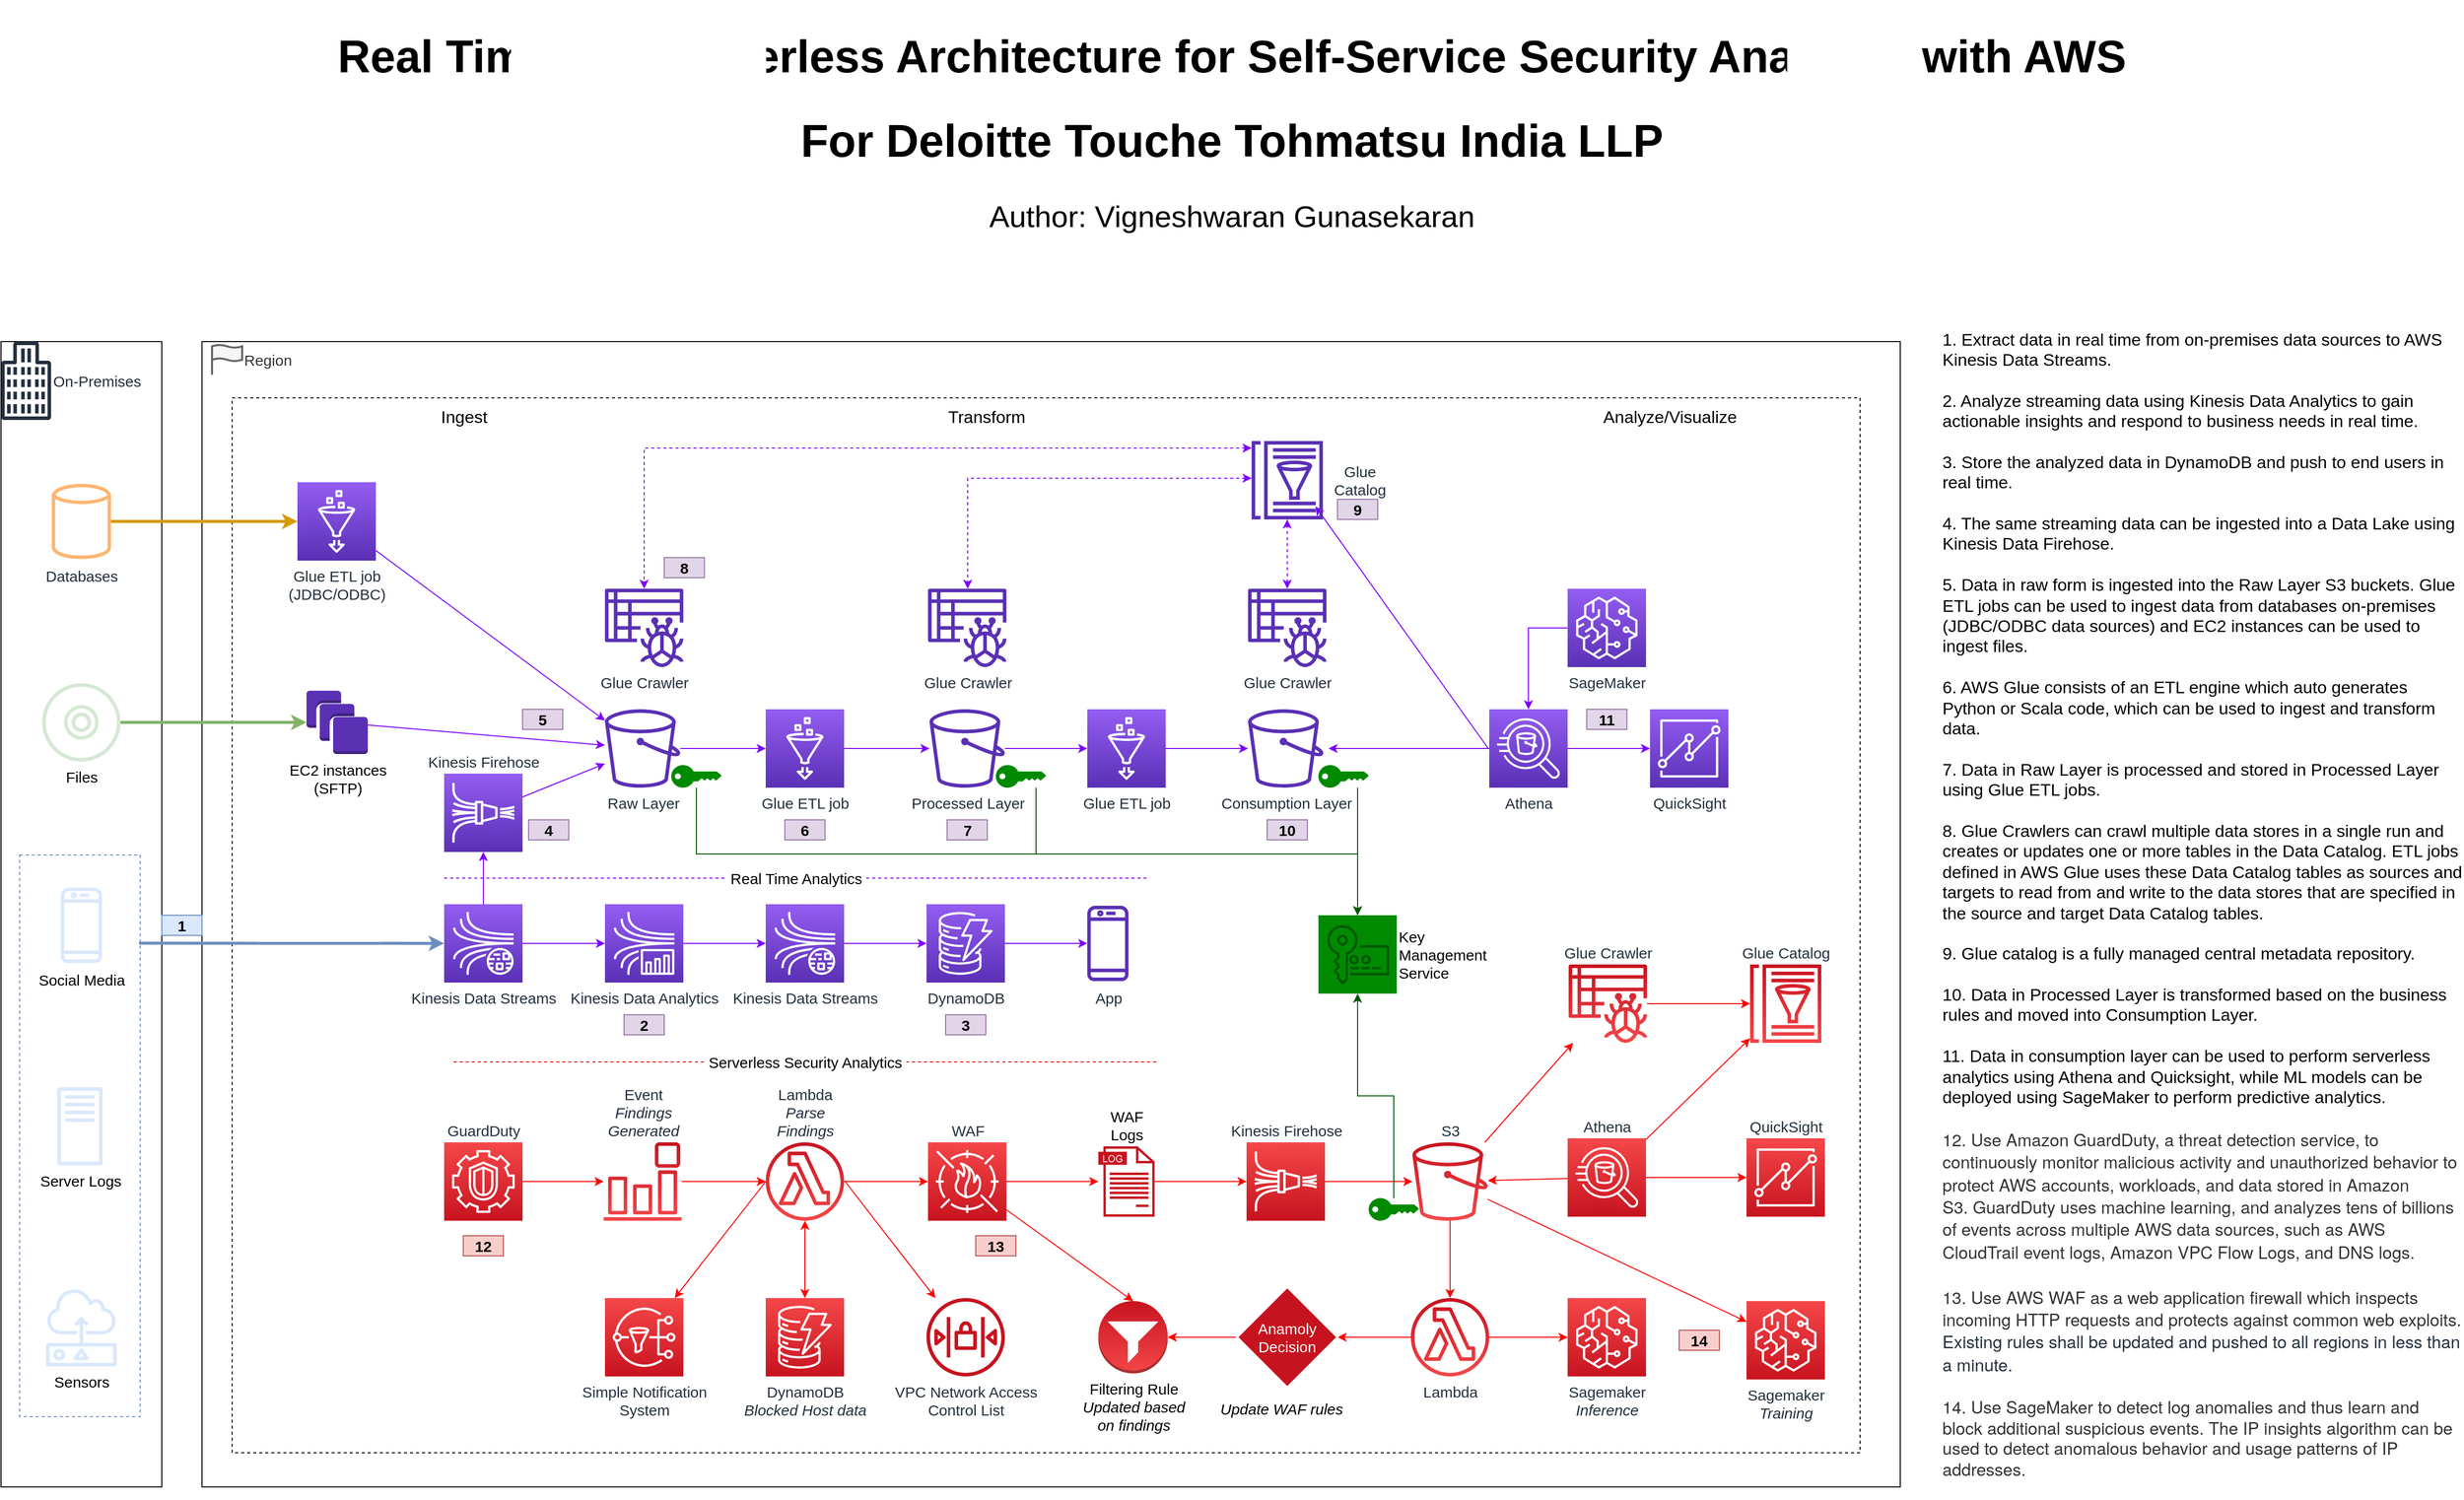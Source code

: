 <mxfile version="13.7.3" type="device"><diagram id="IXCjQGGkQVaEmzGR4q1Q" name="Page-1"><mxGraphModel dx="2585" dy="1556" grid="1" gridSize="10" guides="1" tooltips="1" connect="1" arrows="1" fold="1" page="1" pageScale="1" pageWidth="583" pageHeight="827" math="0" shadow="0"><root><mxCell id="0"/><mxCell id="1" parent="0"/><mxCell id="kOj78-Ip-87UetRJm0I1-99" value="" style="rounded=0;whiteSpace=wrap;html=1;gradientColor=#ffffff;fontSize=15;fontColor=#A680B8;align=center;" vertex="1" parent="1"><mxGeometry x="233" y="410" width="160" height="1140" as="geometry"/></mxCell><mxCell id="kOj78-Ip-87UetRJm0I1-153" value="" style="rounded=0;whiteSpace=wrap;html=1;fontSize=17;align=left;dashed=1;strokeColor=#6c8ebf;fillColor=#FFFFFF;" vertex="1" parent="1"><mxGeometry x="251.5" y="921" width="120" height="559" as="geometry"/></mxCell><mxCell id="kOj78-Ip-87UetRJm0I1-90" value="" style="rounded=0;whiteSpace=wrap;html=1;gradientColor=#ffffff;fontSize=15;fontColor=#A680B8;align=center;" vertex="1" parent="1"><mxGeometry x="433" y="410" width="1690" height="1140" as="geometry"/></mxCell><mxCell id="kOj78-Ip-87UetRJm0I1-70" value="" style="rounded=0;whiteSpace=wrap;html=1;fontColor=#FFFFFF;align=center;dashed=1;fontSize=15;" vertex="1" parent="1"><mxGeometry x="463" y="466" width="1620" height="1050" as="geometry"/></mxCell><mxCell id="kOj78-Ip-87UetRJm0I1-6" value="" style="edgeStyle=orthogonalEdgeStyle;rounded=0;orthogonalLoop=1;jettySize=auto;html=1;strokeColor=#7F00FF;fontSize=15;" edge="1" parent="1" source="kOj78-Ip-87UetRJm0I1-1" target="kOj78-Ip-87UetRJm0I1-2"><mxGeometry relative="1" as="geometry"/></mxCell><mxCell id="kOj78-Ip-87UetRJm0I1-1" value="Kinesis Data Streams" style="outlineConnect=0;fontColor=#232F3E;gradientColor=#945DF2;gradientDirection=north;fillColor=#5A30B5;strokeColor=#ffffff;dashed=0;verticalLabelPosition=bottom;verticalAlign=top;align=center;html=1;fontSize=15;fontStyle=0;aspect=fixed;shape=mxgraph.aws4.resourceIcon;resIcon=mxgraph.aws4.kinesis_data_streams;" vertex="1" parent="1"><mxGeometry x="674" y="970" width="78" height="78" as="geometry"/></mxCell><mxCell id="kOj78-Ip-87UetRJm0I1-7" value="" style="edgeStyle=orthogonalEdgeStyle;rounded=0;orthogonalLoop=1;jettySize=auto;html=1;strokeColor=#7F00FF;fontSize=15;" edge="1" parent="1" source="kOj78-Ip-87UetRJm0I1-2" target="kOj78-Ip-87UetRJm0I1-3"><mxGeometry relative="1" as="geometry"/></mxCell><mxCell id="kOj78-Ip-87UetRJm0I1-2" value="Kinesis Data Analytics" style="outlineConnect=0;fontColor=#232F3E;gradientColor=#945DF2;gradientDirection=north;fillColor=#5A30B5;strokeColor=#ffffff;dashed=0;verticalLabelPosition=bottom;verticalAlign=top;align=center;html=1;fontSize=15;fontStyle=0;aspect=fixed;shape=mxgraph.aws4.resourceIcon;resIcon=mxgraph.aws4.kinesis_data_analytics;" vertex="1" parent="1"><mxGeometry x="834" y="970" width="78" height="78" as="geometry"/></mxCell><mxCell id="kOj78-Ip-87UetRJm0I1-8" value="" style="edgeStyle=orthogonalEdgeStyle;rounded=0;orthogonalLoop=1;jettySize=auto;html=1;strokeColor=#7F00FF;fontSize=15;" edge="1" parent="1" source="kOj78-Ip-87UetRJm0I1-3" target="kOj78-Ip-87UetRJm0I1-4"><mxGeometry relative="1" as="geometry"/></mxCell><mxCell id="kOj78-Ip-87UetRJm0I1-3" value="Kinesis Data Streams" style="outlineConnect=0;fontColor=#232F3E;gradientColor=#945DF2;gradientDirection=north;fillColor=#5A30B5;strokeColor=#ffffff;dashed=0;verticalLabelPosition=bottom;verticalAlign=top;align=center;html=1;fontSize=15;fontStyle=0;aspect=fixed;shape=mxgraph.aws4.resourceIcon;resIcon=mxgraph.aws4.kinesis_data_streams;" vertex="1" parent="1"><mxGeometry x="994" y="970" width="78" height="78" as="geometry"/></mxCell><mxCell id="kOj78-Ip-87UetRJm0I1-9" value="" style="edgeStyle=orthogonalEdgeStyle;rounded=0;orthogonalLoop=1;jettySize=auto;html=1;strokeColor=#7F00FF;fontSize=15;" edge="1" parent="1" source="kOj78-Ip-87UetRJm0I1-4" target="kOj78-Ip-87UetRJm0I1-5"><mxGeometry relative="1" as="geometry"/></mxCell><mxCell id="kOj78-Ip-87UetRJm0I1-4" value="DynamoDB" style="outlineConnect=0;fontColor=#232F3E;gradientColor=#945DF2;gradientDirection=north;fillColor=#5A30B5;strokeColor=#ffffff;dashed=0;verticalLabelPosition=bottom;verticalAlign=top;align=center;html=1;fontSize=15;fontStyle=0;aspect=fixed;shape=mxgraph.aws4.resourceIcon;resIcon=mxgraph.aws4.dynamodb;" vertex="1" parent="1"><mxGeometry x="1154" y="970" width="78" height="78" as="geometry"/></mxCell><mxCell id="kOj78-Ip-87UetRJm0I1-5" value="App" style="outlineConnect=0;fontColor=#232F3E;gradientColor=none;fillColor=#5A30B5;strokeColor=#5A30B5;dashed=0;verticalLabelPosition=bottom;verticalAlign=top;align=center;html=1;fontSize=15;fontStyle=0;aspect=fixed;pointerEvents=1;shape=mxgraph.aws4.mobile_client;" vertex="1" parent="1"><mxGeometry x="1314" y="970" width="41" height="78" as="geometry"/></mxCell><mxCell id="kOj78-Ip-87UetRJm0I1-22" value="" style="edgeStyle=orthogonalEdgeStyle;rounded=0;orthogonalLoop=1;jettySize=auto;html=1;strokeColor=#7F00FF;fontSize=15;" edge="1" parent="1" source="kOj78-Ip-87UetRJm0I1-11" target="kOj78-Ip-87UetRJm0I1-12"><mxGeometry relative="1" as="geometry"/></mxCell><mxCell id="kOj78-Ip-87UetRJm0I1-128" style="edgeStyle=none;rounded=0;jumpSize=3;orthogonalLoop=1;jettySize=auto;html=1;startArrow=classic;startFill=1;endArrow=none;endFill=0;strokeWidth=1;fontSize=15;fontColor=#A680B8;strokeColor=#7F00FF;" edge="1" parent="1" source="kOj78-Ip-87UetRJm0I1-11" target="kOj78-Ip-87UetRJm0I1-10"><mxGeometry relative="1" as="geometry"/></mxCell><mxCell id="kOj78-Ip-87UetRJm0I1-11" value="Raw Layer" style="outlineConnect=0;fontColor=#232F3E;gradientColor=none;fillColor=#5A30B5;strokeColor=none;dashed=0;verticalLabelPosition=bottom;verticalAlign=top;align=center;html=1;fontSize=15;fontStyle=0;aspect=fixed;pointerEvents=1;shape=mxgraph.aws4.bucket;" vertex="1" parent="1"><mxGeometry x="834" y="776" width="75" height="78" as="geometry"/></mxCell><mxCell id="kOj78-Ip-87UetRJm0I1-23" value="" style="edgeStyle=orthogonalEdgeStyle;rounded=0;orthogonalLoop=1;jettySize=auto;html=1;strokeColor=#7F00FF;fontSize=15;" edge="1" parent="1" source="kOj78-Ip-87UetRJm0I1-12" target="kOj78-Ip-87UetRJm0I1-13"><mxGeometry relative="1" as="geometry"/></mxCell><mxCell id="kOj78-Ip-87UetRJm0I1-12" value="Glue ETL job" style="outlineConnect=0;fontColor=#232F3E;gradientColor=#945DF2;gradientDirection=north;fillColor=#5A30B5;strokeColor=#ffffff;dashed=0;verticalLabelPosition=bottom;verticalAlign=top;align=center;html=1;fontSize=15;fontStyle=0;aspect=fixed;shape=mxgraph.aws4.resourceIcon;resIcon=mxgraph.aws4.glue;" vertex="1" parent="1"><mxGeometry x="994" y="776" width="78" height="78" as="geometry"/></mxCell><mxCell id="kOj78-Ip-87UetRJm0I1-24" value="" style="edgeStyle=orthogonalEdgeStyle;rounded=0;orthogonalLoop=1;jettySize=auto;html=1;strokeColor=#7F00FF;fontSize=15;" edge="1" parent="1" source="kOj78-Ip-87UetRJm0I1-13" target="kOj78-Ip-87UetRJm0I1-14"><mxGeometry relative="1" as="geometry"/></mxCell><mxCell id="kOj78-Ip-87UetRJm0I1-13" value="Processed Layer" style="outlineConnect=0;fontColor=#232F3E;gradientColor=none;fillColor=#5A30B5;strokeColor=none;dashed=0;verticalLabelPosition=bottom;verticalAlign=top;align=center;html=1;fontSize=15;fontStyle=0;aspect=fixed;pointerEvents=1;shape=mxgraph.aws4.bucket;" vertex="1" parent="1"><mxGeometry x="1157" y="776" width="75" height="78" as="geometry"/></mxCell><mxCell id="kOj78-Ip-87UetRJm0I1-25" value="" style="edgeStyle=orthogonalEdgeStyle;rounded=0;orthogonalLoop=1;jettySize=auto;html=1;strokeColor=#7F00FF;fontSize=15;" edge="1" parent="1" source="kOj78-Ip-87UetRJm0I1-14" target="kOj78-Ip-87UetRJm0I1-15"><mxGeometry relative="1" as="geometry"/></mxCell><mxCell id="kOj78-Ip-87UetRJm0I1-14" value="Glue ETL job" style="outlineConnect=0;fontColor=#232F3E;gradientColor=#945DF2;gradientDirection=north;fillColor=#5A30B5;strokeColor=#ffffff;dashed=0;verticalLabelPosition=bottom;verticalAlign=top;align=center;html=1;fontSize=15;fontStyle=0;aspect=fixed;shape=mxgraph.aws4.resourceIcon;resIcon=mxgraph.aws4.glue;" vertex="1" parent="1"><mxGeometry x="1314" y="776" width="78" height="78" as="geometry"/></mxCell><mxCell id="kOj78-Ip-87UetRJm0I1-15" value="Consumption Layer" style="outlineConnect=0;fontColor=#232F3E;gradientColor=none;fillColor=#5A30B5;strokeColor=none;dashed=0;verticalLabelPosition=bottom;verticalAlign=top;align=center;html=1;fontSize=15;fontStyle=0;aspect=fixed;pointerEvents=1;shape=mxgraph.aws4.bucket;" vertex="1" parent="1"><mxGeometry x="1474" y="776" width="75" height="78" as="geometry"/></mxCell><mxCell id="kOj78-Ip-87UetRJm0I1-16" value="Glue Crawler" style="outlineConnect=0;fontColor=#232F3E;gradientColor=none;fillColor=#5A30B5;strokeColor=none;dashed=0;verticalLabelPosition=bottom;verticalAlign=top;align=center;html=1;fontSize=15;fontStyle=0;aspect=fixed;pointerEvents=1;shape=mxgraph.aws4.glue_crawlers;" vertex="1" parent="1"><mxGeometry x="834" y="656" width="78" height="78" as="geometry"/></mxCell><mxCell id="kOj78-Ip-87UetRJm0I1-17" value="Glue Crawler" style="outlineConnect=0;fontColor=#232F3E;gradientColor=none;fillColor=#5A30B5;strokeColor=none;dashed=0;verticalLabelPosition=bottom;verticalAlign=top;align=center;html=1;fontSize=15;fontStyle=0;aspect=fixed;pointerEvents=1;shape=mxgraph.aws4.glue_crawlers;" vertex="1" parent="1"><mxGeometry x="1155.5" y="656" width="78" height="78" as="geometry"/></mxCell><mxCell id="kOj78-Ip-87UetRJm0I1-26" value="" style="edgeStyle=orthogonalEdgeStyle;rounded=0;orthogonalLoop=1;jettySize=auto;html=1;startArrow=classic;startFill=1;dashed=1;jumpSize=3;strokeColor=#7F00FF;fontSize=15;" edge="1" parent="1" source="kOj78-Ip-87UetRJm0I1-18" target="kOj78-Ip-87UetRJm0I1-19"><mxGeometry relative="1" as="geometry"/></mxCell><mxCell id="kOj78-Ip-87UetRJm0I1-18" value="Glue Crawler" style="outlineConnect=0;fontColor=#232F3E;gradientColor=none;fillColor=#5A30B5;strokeColor=none;dashed=0;verticalLabelPosition=bottom;verticalAlign=top;align=center;html=1;fontSize=15;fontStyle=0;aspect=fixed;pointerEvents=1;shape=mxgraph.aws4.glue_crawlers;" vertex="1" parent="1"><mxGeometry x="1474" y="656" width="78" height="78" as="geometry"/></mxCell><mxCell id="kOj78-Ip-87UetRJm0I1-28" style="edgeStyle=orthogonalEdgeStyle;rounded=0;jumpSize=3;orthogonalLoop=1;jettySize=auto;html=1;dashed=1;startArrow=classic;startFill=1;strokeColor=#7F00FF;fontSize=15;" edge="1" parent="1" source="kOj78-Ip-87UetRJm0I1-19" target="kOj78-Ip-87UetRJm0I1-16"><mxGeometry relative="1" as="geometry"><Array as="points"><mxPoint x="873" y="516"/></Array></mxGeometry></mxCell><mxCell id="kOj78-Ip-87UetRJm0I1-30" style="edgeStyle=orthogonalEdgeStyle;rounded=0;jumpSize=3;orthogonalLoop=1;jettySize=auto;html=1;dashed=1;startArrow=classic;startFill=1;strokeColor=#7F00FF;fontSize=15;" edge="1" parent="1" source="kOj78-Ip-87UetRJm0I1-19" target="kOj78-Ip-87UetRJm0I1-17"><mxGeometry relative="1" as="geometry"><Array as="points"><mxPoint x="1195" y="546"/></Array></mxGeometry></mxCell><mxCell id="kOj78-Ip-87UetRJm0I1-85" style="rounded=0;jumpSize=3;orthogonalLoop=1;jettySize=auto;html=1;startArrow=classic;startFill=1;endArrow=none;endFill=0;fontSize=15;fontColor=#A680B8;strokeColor=#7F00FF;" edge="1" parent="1"><mxGeometry relative="1" as="geometry"><mxPoint x="1713" y="815" as="targetPoint"/><mxPoint x="1541" y="574" as="sourcePoint"/></mxGeometry></mxCell><mxCell id="kOj78-Ip-87UetRJm0I1-19" value="Glue&lt;br style=&quot;font-size: 15px;&quot;&gt;Catalog" style="outlineConnect=0;fontColor=#232F3E;gradientColor=none;fillColor=#5A30B5;strokeColor=none;dashed=0;verticalLabelPosition=middle;verticalAlign=middle;align=center;html=1;fontSize=15;fontStyle=0;aspect=fixed;pointerEvents=1;shape=mxgraph.aws4.glue_data_catalog;labelPosition=right;" vertex="1" parent="1"><mxGeometry x="1477" y="509" width="72" height="78" as="geometry"/></mxCell><mxCell id="kOj78-Ip-87UetRJm0I1-33" style="edgeStyle=orthogonalEdgeStyle;rounded=0;jumpSize=3;orthogonalLoop=1;jettySize=auto;html=1;startArrow=none;startFill=0;strokeColor=#7F00FF;fontSize=15;" edge="1" parent="1" source="kOj78-Ip-87UetRJm0I1-31"><mxGeometry relative="1" as="geometry"><mxPoint x="1554" y="815" as="targetPoint"/></mxGeometry></mxCell><mxCell id="kOj78-Ip-87UetRJm0I1-31" value="Athena" style="outlineConnect=0;fontColor=#232F3E;gradientColor=#945DF2;gradientDirection=north;fillColor=#5A30B5;strokeColor=#ffffff;dashed=0;verticalLabelPosition=bottom;verticalAlign=top;align=center;html=1;fontSize=15;fontStyle=0;aspect=fixed;shape=mxgraph.aws4.resourceIcon;resIcon=mxgraph.aws4.athena;" vertex="1" parent="1"><mxGeometry x="1714" y="776" width="78" height="78" as="geometry"/></mxCell><mxCell id="kOj78-Ip-87UetRJm0I1-34" value="" style="edgeStyle=orthogonalEdgeStyle;rounded=0;jumpSize=3;orthogonalLoop=1;jettySize=auto;html=1;startArrow=classic;startFill=1;endArrow=none;endFill=0;strokeColor=#7F00FF;fontSize=15;" edge="1" parent="1" source="kOj78-Ip-87UetRJm0I1-32" target="kOj78-Ip-87UetRJm0I1-31"><mxGeometry relative="1" as="geometry"/></mxCell><mxCell id="kOj78-Ip-87UetRJm0I1-32" value="QuickSight" style="outlineConnect=0;fontColor=#232F3E;gradientColor=#945DF2;gradientDirection=north;fillColor=#5A30B5;strokeColor=#ffffff;dashed=0;verticalLabelPosition=bottom;verticalAlign=top;align=center;html=1;fontSize=15;fontStyle=0;aspect=fixed;shape=mxgraph.aws4.resourceIcon;resIcon=mxgraph.aws4.quicksight;" vertex="1" parent="1"><mxGeometry x="1874" y="776" width="78" height="78" as="geometry"/></mxCell><mxCell id="kOj78-Ip-87UetRJm0I1-36" style="edgeStyle=orthogonalEdgeStyle;rounded=0;jumpSize=3;orthogonalLoop=1;jettySize=auto;html=1;startArrow=none;startFill=0;endArrow=classic;endFill=1;strokeColor=#7F00FF;fontSize=15;" edge="1" parent="1" source="kOj78-Ip-87UetRJm0I1-35" target="kOj78-Ip-87UetRJm0I1-31"><mxGeometry relative="1" as="geometry"><Array as="points"><mxPoint x="1753" y="695"/></Array></mxGeometry></mxCell><mxCell id="kOj78-Ip-87UetRJm0I1-35" value="SageMaker" style="outlineConnect=0;fontColor=#232F3E;gradientColor=#945DF2;gradientDirection=north;fillColor=#5A30B5;strokeColor=#ffffff;dashed=0;verticalLabelPosition=bottom;verticalAlign=top;align=center;html=1;fontSize=15;fontStyle=0;aspect=fixed;shape=mxgraph.aws4.resourceIcon;resIcon=mxgraph.aws4.sagemaker;" vertex="1" parent="1"><mxGeometry x="1792" y="656" width="78" height="78" as="geometry"/></mxCell><mxCell id="kOj78-Ip-87UetRJm0I1-41" value="" style="edgeStyle=orthogonalEdgeStyle;rounded=0;jumpSize=3;orthogonalLoop=1;jettySize=auto;html=1;startArrow=none;startFill=0;endArrow=classic;endFill=1;labelPosition=center;verticalLabelPosition=top;align=center;verticalAlign=bottom;strokeColor=#FF0000;fontSize=15;" edge="1" parent="1" source="kOj78-Ip-87UetRJm0I1-38" target="kOj78-Ip-87UetRJm0I1-39"><mxGeometry relative="1" as="geometry"/></mxCell><mxCell id="kOj78-Ip-87UetRJm0I1-38" value="GuardDuty" style="outlineConnect=0;fontColor=#232F3E;gradientColor=#F54749;gradientDirection=north;fillColor=#C7131F;strokeColor=#ffffff;dashed=0;verticalLabelPosition=top;verticalAlign=bottom;align=center;html=1;fontSize=15;fontStyle=0;aspect=fixed;shape=mxgraph.aws4.resourceIcon;resIcon=mxgraph.aws4.guardduty;labelPosition=center;" vertex="1" parent="1"><mxGeometry x="674" y="1207" width="78" height="78" as="geometry"/></mxCell><mxCell id="kOj78-Ip-87UetRJm0I1-42" value="" style="edgeStyle=orthogonalEdgeStyle;rounded=0;jumpSize=3;orthogonalLoop=1;jettySize=auto;html=1;startArrow=none;startFill=0;endArrow=classic;endFill=1;labelPosition=center;verticalLabelPosition=top;align=center;verticalAlign=bottom;strokeColor=#FF0000;fontSize=15;" edge="1" parent="1" source="kOj78-Ip-87UetRJm0I1-39" target="kOj78-Ip-87UetRJm0I1-40"><mxGeometry relative="1" as="geometry"/></mxCell><mxCell id="kOj78-Ip-87UetRJm0I1-39" value="Event&lt;br style=&quot;font-size: 15px;&quot;&gt;&lt;i style=&quot;font-size: 15px;&quot;&gt;Findings&lt;br style=&quot;font-size: 15px;&quot;&gt;Generated&lt;/i&gt;" style="outlineConnect=0;fontColor=#232F3E;gradientColor=#F54749;fillColor=#C7131F;strokeColor=none;dashed=0;verticalLabelPosition=top;verticalAlign=bottom;align=center;html=1;fontSize=15;fontStyle=0;aspect=fixed;pointerEvents=1;shape=mxgraph.aws4.event_event_based;labelPosition=center;" vertex="1" parent="1"><mxGeometry x="832.5" y="1207" width="78" height="78" as="geometry"/></mxCell><mxCell id="kOj78-Ip-87UetRJm0I1-44" value="" style="edgeStyle=orthogonalEdgeStyle;rounded=0;jumpSize=3;orthogonalLoop=1;jettySize=auto;html=1;startArrow=none;startFill=0;endArrow=classic;endFill=1;labelPosition=center;verticalLabelPosition=top;align=center;verticalAlign=bottom;strokeColor=#FF0000;fontSize=15;" edge="1" parent="1" source="kOj78-Ip-87UetRJm0I1-40" target="kOj78-Ip-87UetRJm0I1-43"><mxGeometry relative="1" as="geometry"/></mxCell><mxCell id="kOj78-Ip-87UetRJm0I1-152" style="edgeStyle=none;rounded=0;jumpSize=3;orthogonalLoop=1;jettySize=auto;html=1;startArrow=none;startFill=0;endArrow=classic;endFill=1;strokeColor=#FF0000;strokeWidth=1;fontSize=15;fontColor=#000000;" edge="1" parent="1" target="kOj78-Ip-87UetRJm0I1-151"><mxGeometry relative="1" as="geometry"><mxPoint x="1073" y="1246" as="sourcePoint"/></mxGeometry></mxCell><mxCell id="kOj78-Ip-87UetRJm0I1-40" value="Lambda&lt;br style=&quot;font-size: 15px;&quot;&gt;&lt;i style=&quot;font-size: 15px;&quot;&gt;Parse&lt;br style=&quot;font-size: 15px;&quot;&gt;Findings&lt;/i&gt;" style="outlineConnect=0;fontColor=#232F3E;gradientColor=#F54749;fillColor=#C7131F;strokeColor=none;dashed=0;verticalLabelPosition=top;verticalAlign=bottom;align=center;html=1;fontSize=15;fontStyle=0;aspect=fixed;pointerEvents=1;shape=mxgraph.aws4.lambda_function;labelPosition=center;" vertex="1" parent="1"><mxGeometry x="994" y="1207" width="78" height="78" as="geometry"/></mxCell><mxCell id="kOj78-Ip-87UetRJm0I1-46" value="" style="edgeStyle=orthogonalEdgeStyle;rounded=0;jumpSize=3;orthogonalLoop=1;jettySize=auto;html=1;startArrow=none;startFill=0;endArrow=classic;endFill=1;labelPosition=center;verticalLabelPosition=top;align=center;verticalAlign=bottom;strokeColor=#FF0000;fontSize=15;" edge="1" parent="1" source="kOj78-Ip-87UetRJm0I1-43" target="kOj78-Ip-87UetRJm0I1-45"><mxGeometry relative="1" as="geometry"/></mxCell><mxCell id="kOj78-Ip-87UetRJm0I1-67" style="rounded=0;jumpSize=3;orthogonalLoop=1;jettySize=auto;html=1;entryX=0.5;entryY=0;entryDx=0;entryDy=0;entryPerimeter=0;startArrow=none;startFill=0;endArrow=classic;endFill=1;strokeColor=#FF0000;fontSize=15;" edge="1" parent="1" source="kOj78-Ip-87UetRJm0I1-43" target="kOj78-Ip-87UetRJm0I1-47"><mxGeometry relative="1" as="geometry"/></mxCell><mxCell id="kOj78-Ip-87UetRJm0I1-43" value="WAF" style="outlineConnect=0;fontColor=#232F3E;gradientColor=#F54749;gradientDirection=north;fillColor=#C7131F;strokeColor=#ffffff;dashed=0;verticalLabelPosition=top;verticalAlign=bottom;align=center;html=1;fontSize=15;fontStyle=0;aspect=fixed;shape=mxgraph.aws4.resourceIcon;resIcon=mxgraph.aws4.waf;labelPosition=center;" vertex="1" parent="1"><mxGeometry x="1155.5" y="1207" width="78" height="78" as="geometry"/></mxCell><mxCell id="kOj78-Ip-87UetRJm0I1-53" value="" style="edgeStyle=orthogonalEdgeStyle;rounded=0;jumpSize=3;orthogonalLoop=1;jettySize=auto;html=1;startArrow=none;startFill=0;endArrow=classic;endFill=1;labelPosition=center;verticalLabelPosition=top;align=center;verticalAlign=bottom;strokeColor=#FF0000;fontSize=15;" edge="1" parent="1" source="kOj78-Ip-87UetRJm0I1-45" target="kOj78-Ip-87UetRJm0I1-52"><mxGeometry relative="1" as="geometry"/></mxCell><mxCell id="kOj78-Ip-87UetRJm0I1-45" value="WAF&lt;br style=&quot;font-size: 15px;&quot;&gt;Logs" style="pointerEvents=1;shadow=0;dashed=0;html=1;strokeColor=none;fillColor=#C7131F;aspect=fixed;labelPosition=center;verticalLabelPosition=top;verticalAlign=bottom;align=center;outlineConnect=0;shape=mxgraph.vvd.log_files;fontSize=15;" vertex="1" parent="1"><mxGeometry x="1325" y="1211" width="56" height="70" as="geometry"/></mxCell><mxCell id="kOj78-Ip-87UetRJm0I1-47" value="Filtering Rule&lt;br style=&quot;font-size: 15px;&quot;&gt;&lt;i style=&quot;font-size: 15px;&quot;&gt;Updated based&lt;br style=&quot;font-size: 15px;&quot;&gt;on findings&lt;/i&gt;" style="outlineConnect=0;dashed=0;verticalLabelPosition=bottom;verticalAlign=top;align=center;html=1;shape=mxgraph.aws3.filtering_rule;fillColor=#C7131F;gradientColor=#F54749;fontSize=15;" vertex="1" parent="1"><mxGeometry x="1325" y="1365" width="69" height="72" as="geometry"/></mxCell><mxCell id="kOj78-Ip-87UetRJm0I1-49" style="edgeStyle=orthogonalEdgeStyle;rounded=0;jumpSize=3;orthogonalLoop=1;jettySize=auto;html=1;startArrow=classic;startFill=1;endArrow=classic;endFill=1;strokeColor=#FF0000;fontSize=15;" edge="1" parent="1" source="kOj78-Ip-87UetRJm0I1-48" target="kOj78-Ip-87UetRJm0I1-40"><mxGeometry relative="1" as="geometry"><mxPoint x="1033" y="1312" as="targetPoint"/></mxGeometry></mxCell><mxCell id="kOj78-Ip-87UetRJm0I1-48" value="DynamoDB&lt;br&gt;&lt;i&gt;Blocked Host data&lt;/i&gt;" style="outlineConnect=0;fontColor=#232F3E;gradientColor=#F54749;gradientDirection=north;fillColor=#C7131F;strokeColor=#ffffff;dashed=0;verticalLabelPosition=bottom;verticalAlign=top;align=center;html=1;fontSize=15;fontStyle=0;aspect=fixed;shape=mxgraph.aws4.resourceIcon;resIcon=mxgraph.aws4.dynamodb;" vertex="1" parent="1"><mxGeometry x="994" y="1362" width="78" height="78" as="geometry"/></mxCell><mxCell id="kOj78-Ip-87UetRJm0I1-136" style="edgeStyle=none;rounded=0;jumpSize=3;orthogonalLoop=1;jettySize=auto;html=1;startArrow=classic;startFill=1;endArrow=none;endFill=0;strokeWidth=1;fontSize=15;fontColor=#000000;strokeColor=#FF0000;entryX=0;entryY=0.5;entryDx=0;entryDy=0;entryPerimeter=0;" edge="1" parent="1" source="kOj78-Ip-87UetRJm0I1-50" target="kOj78-Ip-87UetRJm0I1-40"><mxGeometry relative="1" as="geometry"/></mxCell><mxCell id="kOj78-Ip-87UetRJm0I1-50" value="Simple Notification&lt;br style=&quot;font-size: 15px;&quot;&gt;System" style="outlineConnect=0;fontColor=#232F3E;gradientColor=#F54749;gradientDirection=north;fillColor=#C7131F;strokeColor=#ffffff;dashed=0;verticalLabelPosition=bottom;verticalAlign=top;align=center;html=1;fontSize=15;fontStyle=0;aspect=fixed;shape=mxgraph.aws4.resourceIcon;resIcon=mxgraph.aws4.sns;" vertex="1" parent="1"><mxGeometry x="834" y="1362" width="78" height="78" as="geometry"/></mxCell><mxCell id="kOj78-Ip-87UetRJm0I1-55" value="" style="edgeStyle=orthogonalEdgeStyle;rounded=0;jumpSize=3;orthogonalLoop=1;jettySize=auto;html=1;startArrow=none;startFill=0;endArrow=classic;endFill=1;labelPosition=center;verticalLabelPosition=top;align=center;verticalAlign=bottom;strokeColor=#FF0000;fontSize=15;" edge="1" parent="1" source="kOj78-Ip-87UetRJm0I1-52" target="kOj78-Ip-87UetRJm0I1-54"><mxGeometry relative="1" as="geometry"/></mxCell><mxCell id="kOj78-Ip-87UetRJm0I1-52" value="Kinesis Firehose" style="outlineConnect=0;fontColor=#232F3E;gradientColor=#F54749;gradientDirection=north;fillColor=#C7131F;strokeColor=#ffffff;dashed=0;verticalLabelPosition=top;verticalAlign=bottom;align=center;html=1;fontSize=15;fontStyle=0;aspect=fixed;shape=mxgraph.aws4.resourceIcon;resIcon=mxgraph.aws4.kinesis_data_firehose;labelPosition=center;" vertex="1" parent="1"><mxGeometry x="1472.5" y="1207" width="78" height="78" as="geometry"/></mxCell><mxCell id="kOj78-Ip-87UetRJm0I1-58" style="edgeStyle=orthogonalEdgeStyle;rounded=0;jumpSize=3;orthogonalLoop=1;jettySize=auto;html=1;startArrow=none;startFill=0;endArrow=classic;endFill=1;strokeColor=#FF0000;fontSize=15;" edge="1" parent="1" source="kOj78-Ip-87UetRJm0I1-54" target="kOj78-Ip-87UetRJm0I1-57"><mxGeometry relative="1" as="geometry"/></mxCell><mxCell id="kOj78-Ip-87UetRJm0I1-139" style="rounded=0;jumpSize=3;orthogonalLoop=1;jettySize=auto;html=1;startArrow=none;startFill=0;endArrow=classic;endFill=1;strokeColor=#FF0000;strokeWidth=1;fontSize=15;fontColor=#000000;" edge="1" parent="1" source="kOj78-Ip-87UetRJm0I1-54" target="kOj78-Ip-87UetRJm0I1-56"><mxGeometry relative="1" as="geometry"/></mxCell><mxCell id="kOj78-Ip-87UetRJm0I1-145" style="edgeStyle=none;rounded=0;jumpSize=3;orthogonalLoop=1;jettySize=auto;html=1;startArrow=none;startFill=0;endArrow=classic;endFill=1;strokeColor=#FF0000;strokeWidth=1;fontSize=15;fontColor=#000000;" edge="1" parent="1" source="kOj78-Ip-87UetRJm0I1-54" target="kOj78-Ip-87UetRJm0I1-140"><mxGeometry relative="1" as="geometry"/></mxCell><mxCell id="kOj78-Ip-87UetRJm0I1-54" value="S3" style="outlineConnect=0;fontColor=#232F3E;gradientColor=#F54749;fillColor=#C7131F;strokeColor=none;dashed=0;verticalLabelPosition=top;verticalAlign=bottom;align=center;html=1;fontSize=15;fontStyle=0;aspect=fixed;pointerEvents=1;shape=mxgraph.aws4.bucket;labelPosition=center;" vertex="1" parent="1"><mxGeometry x="1637.5" y="1207" width="75" height="78" as="geometry"/></mxCell><mxCell id="kOj78-Ip-87UetRJm0I1-56" value="Sagemaker&lt;br style=&quot;font-size: 15px;&quot;&gt;&lt;i style=&quot;font-size: 15px;&quot;&gt;Training&lt;/i&gt;" style="outlineConnect=0;fontColor=#232F3E;gradientColor=#F54749;gradientDirection=north;fillColor=#C7131F;strokeColor=#ffffff;dashed=0;verticalLabelPosition=bottom;verticalAlign=top;align=center;html=1;fontSize=15;fontStyle=0;aspect=fixed;shape=mxgraph.aws4.resourceIcon;resIcon=mxgraph.aws4.sagemaker;labelPosition=center;" vertex="1" parent="1"><mxGeometry x="1970" y="1365" width="78" height="78" as="geometry"/></mxCell><mxCell id="kOj78-Ip-87UetRJm0I1-66" value="" style="edgeStyle=orthogonalEdgeStyle;rounded=0;jumpSize=3;orthogonalLoop=1;jettySize=auto;html=1;startArrow=none;startFill=0;endArrow=classic;endFill=1;strokeColor=#FF0000;fontSize=15;" edge="1" parent="1" source="kOj78-Ip-87UetRJm0I1-57" target="kOj78-Ip-87UetRJm0I1-64"><mxGeometry relative="1" as="geometry"/></mxCell><mxCell id="kOj78-Ip-87UetRJm0I1-106" value="" style="edgeStyle=none;rounded=0;jumpSize=3;orthogonalLoop=1;jettySize=auto;html=1;startArrow=none;startFill=0;endArrow=classic;endFill=1;strokeColor=#FF0000;strokeWidth=1;fontSize=15;fontColor=#A680B8;" edge="1" parent="1" source="kOj78-Ip-87UetRJm0I1-57" target="kOj78-Ip-87UetRJm0I1-60"><mxGeometry relative="1" as="geometry"/></mxCell><mxCell id="kOj78-Ip-87UetRJm0I1-57" value="Lambda" style="outlineConnect=0;fontColor=#232F3E;gradientColor=#F54749;fillColor=#C7131F;strokeColor=none;dashed=0;verticalLabelPosition=bottom;verticalAlign=top;align=center;html=1;fontSize=15;fontStyle=0;aspect=fixed;pointerEvents=1;shape=mxgraph.aws4.lambda_function;" vertex="1" parent="1"><mxGeometry x="1636" y="1362" width="78" height="78" as="geometry"/></mxCell><mxCell id="kOj78-Ip-87UetRJm0I1-60" value="Sagemaker&lt;br style=&quot;font-size: 15px;&quot;&gt;&lt;i style=&quot;font-size: 15px;&quot;&gt;Inference&lt;/i&gt;" style="outlineConnect=0;fontColor=#232F3E;gradientColor=#F54749;gradientDirection=north;fillColor=#C7131F;strokeColor=#ffffff;dashed=0;verticalLabelPosition=bottom;verticalAlign=top;align=center;html=1;fontSize=15;fontStyle=0;aspect=fixed;shape=mxgraph.aws4.resourceIcon;resIcon=mxgraph.aws4.sagemaker;" vertex="1" parent="1"><mxGeometry x="1792" y="1362" width="78" height="78" as="geometry"/></mxCell><mxCell id="kOj78-Ip-87UetRJm0I1-68" style="edgeStyle=orthogonalEdgeStyle;rounded=0;jumpSize=3;orthogonalLoop=1;jettySize=auto;html=1;entryX=1;entryY=0.5;entryDx=0;entryDy=0;entryPerimeter=0;startArrow=none;startFill=0;endArrow=classic;endFill=1;strokeColor=#FF0000;fontSize=15;" edge="1" parent="1" source="kOj78-Ip-87UetRJm0I1-64" target="kOj78-Ip-87UetRJm0I1-47"><mxGeometry relative="1" as="geometry"/></mxCell><mxCell id="kOj78-Ip-87UetRJm0I1-64" value="Anamoly&lt;br style=&quot;font-size: 15px;&quot;&gt;Decision" style="strokeWidth=2;html=1;shape=mxgraph.flowchart.decision;whiteSpace=wrap;align=center;fillColor=#C7131F;fontColor=#FFFFFF;strokeColor=#ffffff;fontSize=15;" vertex="1" parent="1"><mxGeometry x="1463" y="1351" width="100" height="100" as="geometry"/></mxCell><mxCell id="kOj78-Ip-87UetRJm0I1-65" value="&lt;i style=&quot;font-size: 15px;&quot;&gt;Update WAF rules&lt;/i&gt;" style="text;html=1;align=center;verticalAlign=middle;resizable=0;points=[];autosize=1;fontSize=15;" vertex="1" parent="1"><mxGeometry x="1436.5" y="1462" width="140" height="20" as="geometry"/></mxCell><mxCell id="kOj78-Ip-87UetRJm0I1-72" value="&lt;font style=&quot;font-size: 17px;&quot;&gt;Ingest&lt;/font&gt;" style="text;html=1;strokeColor=none;fillColor=none;align=center;verticalAlign=middle;whiteSpace=wrap;rounded=0;dashed=1;fontSize=17;" vertex="1" parent="1"><mxGeometry x="674" y="476" width="40" height="20" as="geometry"/></mxCell><mxCell id="kOj78-Ip-87UetRJm0I1-74" value="&lt;font style=&quot;font-size: 17px;&quot;&gt;Transform&lt;br style=&quot;font-size: 17px;&quot;&gt;&lt;/font&gt;" style="text;html=1;strokeColor=none;fillColor=none;align=center;verticalAlign=middle;whiteSpace=wrap;rounded=0;dashed=1;fontSize=17;" vertex="1" parent="1"><mxGeometry x="1193.5" y="476" width="40" height="20" as="geometry"/></mxCell><mxCell id="kOj78-Ip-87UetRJm0I1-75" value="&lt;font style=&quot;font-size: 17px;&quot;&gt;Analyze/Visualize&lt;br style=&quot;font-size: 17px;&quot;&gt;&lt;/font&gt;" style="text;html=1;strokeColor=none;fillColor=none;align=center;verticalAlign=middle;whiteSpace=wrap;rounded=0;dashed=1;fontSize=17;" vertex="1" parent="1"><mxGeometry x="1874" y="476" width="40" height="20" as="geometry"/></mxCell><mxCell id="kOj78-Ip-87UetRJm0I1-78" value="" style="endArrow=none;html=1;fontSize=15;fontColor=#000000;endFill=0;dashed=1;strokeColor=#7F00FF;" edge="1" parent="1"><mxGeometry relative="1" as="geometry"><mxPoint x="674" y="944" as="sourcePoint"/><mxPoint x="1373" y="944" as="targetPoint"/></mxGeometry></mxCell><mxCell id="kOj78-Ip-87UetRJm0I1-79" value="&lt;font style=&quot;font-size: 15px&quot;&gt;&amp;nbsp;Real Time Analytics&amp;nbsp;&lt;/font&gt;" style="edgeLabel;resizable=0;html=1;align=center;verticalAlign=middle;fontSize=15;" connectable="0" vertex="1" parent="kOj78-Ip-87UetRJm0I1-78"><mxGeometry relative="1" as="geometry"/></mxCell><mxCell id="kOj78-Ip-87UetRJm0I1-81" value="4" style="text;html=1;strokeColor=#9673a6;fillColor=#e1d5e7;align=center;verticalAlign=middle;whiteSpace=wrap;rounded=0;fontSize=15;fontStyle=1" vertex="1" parent="1"><mxGeometry x="758" y="886" width="40" height="20" as="geometry"/></mxCell><mxCell id="kOj78-Ip-87UetRJm0I1-82" value="2" style="text;html=1;strokeColor=#9673a6;fillColor=#e1d5e7;align=center;verticalAlign=middle;whiteSpace=wrap;rounded=0;fontSize=15;fontStyle=1" vertex="1" parent="1"><mxGeometry x="853" y="1080" width="40" height="20" as="geometry"/></mxCell><mxCell id="kOj78-Ip-87UetRJm0I1-83" value="3" style="text;html=1;strokeColor=#9673a6;fillColor=#e1d5e7;align=center;verticalAlign=middle;whiteSpace=wrap;rounded=0;fontSize=15;fontStyle=1" vertex="1" parent="1"><mxGeometry x="1173" y="1080" width="40" height="20" as="geometry"/></mxCell><mxCell id="kOj78-Ip-87UetRJm0I1-91" value="Region" style="html=1;verticalLabelPosition=middle;align=left;labelBackgroundColor=#ffffff;verticalAlign=middle;strokeWidth=2;strokeColor=#666666;shadow=0;dashed=0;shape=mxgraph.ios7.icons.flag;fontSize=15;fontColor=#333333;fillColor=#f5f5f5;labelPosition=right;" vertex="1" parent="1"><mxGeometry x="443" y="413" width="30" height="30" as="geometry"/></mxCell><mxCell id="kOj78-Ip-87UetRJm0I1-131" style="edgeStyle=none;rounded=0;jumpSize=3;orthogonalLoop=1;jettySize=auto;html=1;startArrow=none;startFill=0;endArrow=classic;endFill=1;strokeColor=#d79b00;strokeWidth=3;fontSize=15;fontColor=#000000;fillColor=#ffe6cc;" edge="1" parent="1" source="kOj78-Ip-87UetRJm0I1-93" target="kOj78-Ip-87UetRJm0I1-122"><mxGeometry relative="1" as="geometry"/></mxCell><mxCell id="kOj78-Ip-87UetRJm0I1-93" value="Databases" style="outlineConnect=0;fontColor=#232F3E;gradientColor=none;strokeColor=none;dashed=0;verticalLabelPosition=bottom;verticalAlign=top;align=center;html=1;fontSize=15;fontStyle=0;aspect=fixed;pointerEvents=1;shape=mxgraph.aws4.generic_database;fillColor=#FFB570;" vertex="1" parent="1"><mxGeometry x="283.5" y="550" width="59" height="78" as="geometry"/></mxCell><mxCell id="kOj78-Ip-87UetRJm0I1-132" style="edgeStyle=none;rounded=0;jumpSize=3;orthogonalLoop=1;jettySize=auto;html=1;startArrow=none;startFill=0;endArrow=classic;endFill=1;strokeColor=#82b366;strokeWidth=3;fontSize=15;fontColor=#000000;fillColor=#d5e8d4;" edge="1" parent="1" source="kOj78-Ip-87UetRJm0I1-94" target="kOj78-Ip-87UetRJm0I1-124"><mxGeometry relative="1" as="geometry"/></mxCell><mxCell id="kOj78-Ip-87UetRJm0I1-94" value="Files" style="outlineConnect=0;fillColor=#d5e8d4;strokeColor=#82b366;dashed=0;verticalLabelPosition=bottom;verticalAlign=top;align=center;html=1;fontSize=15;fontStyle=0;aspect=fixed;pointerEvents=1;shape=mxgraph.aws4.disk;" vertex="1" parent="1"><mxGeometry x="274" y="750" width="78" height="78" as="geometry"/></mxCell><mxCell id="kOj78-Ip-87UetRJm0I1-95" value="Social Media" style="outlineConnect=0;fillColor=#dae8fc;strokeColor=#6c8ebf;dashed=0;verticalLabelPosition=bottom;verticalAlign=top;align=center;html=1;fontSize=15;fontStyle=0;aspect=fixed;pointerEvents=1;shape=mxgraph.aws4.mobile_client;" vertex="1" parent="1"><mxGeometry x="292.5" y="952" width="41" height="78" as="geometry"/></mxCell><mxCell id="kOj78-Ip-87UetRJm0I1-96" value="Server Logs" style="outlineConnect=0;fillColor=#dae8fc;strokeColor=#6c8ebf;dashed=0;verticalLabelPosition=bottom;verticalAlign=top;align=center;html=1;fontSize=15;fontStyle=0;aspect=fixed;pointerEvents=1;shape=mxgraph.aws4.traditional_server;" vertex="1" parent="1"><mxGeometry x="289" y="1152" width="45" height="78" as="geometry"/></mxCell><mxCell id="kOj78-Ip-87UetRJm0I1-98" value="Sensors" style="outlineConnect=0;fillColor=#dae8fc;strokeColor=#6c8ebf;dashed=0;verticalLabelPosition=bottom;verticalAlign=top;align=center;html=1;fontSize=15;fontStyle=0;aspect=fixed;pointerEvents=1;shape=mxgraph.aws4.sensor;" vertex="1" parent="1"><mxGeometry x="277" y="1352" width="72" height="78" as="geometry"/></mxCell><mxCell id="kOj78-Ip-87UetRJm0I1-100" value="On-Premises" style="outlineConnect=0;fontColor=#232F3E;gradientColor=none;fillColor=#232F3E;strokeColor=none;dashed=0;verticalLabelPosition=middle;verticalAlign=middle;align=left;html=1;fontSize=15;fontStyle=0;aspect=fixed;pointerEvents=1;shape=mxgraph.aws4.office_building;labelPosition=right;" vertex="1" parent="1"><mxGeometry x="233" y="410" width="50" height="78" as="geometry"/></mxCell><mxCell id="kOj78-Ip-87UetRJm0I1-104" style="edgeStyle=none;rounded=0;jumpSize=3;orthogonalLoop=1;jettySize=auto;html=1;startArrow=none;startFill=0;endArrow=classic;endFill=1;fontSize=15;fontColor=#A680B8;strokeColor=#6c8ebf;exitX=0.99;exitY=0.157;exitDx=0;exitDy=0;exitPerimeter=0;fillColor=#dae8fc;strokeWidth=3;" edge="1" parent="1" source="kOj78-Ip-87UetRJm0I1-153" target="kOj78-Ip-87UetRJm0I1-1"><mxGeometry relative="1" as="geometry"/></mxCell><mxCell id="kOj78-Ip-87UetRJm0I1-105" value="1" style="text;html=1;strokeColor=#6c8ebf;fillColor=#dae8fc;align=center;verticalAlign=middle;whiteSpace=wrap;rounded=0;fontSize=15;fontStyle=1" vertex="1" parent="1"><mxGeometry x="393" y="981" width="40" height="20" as="geometry"/></mxCell><mxCell id="kOj78-Ip-87UetRJm0I1-112" value="5" style="text;html=1;strokeColor=#9673a6;fillColor=#e1d5e7;align=center;verticalAlign=middle;whiteSpace=wrap;rounded=0;fontSize=15;fontStyle=1" vertex="1" parent="1"><mxGeometry x="752" y="776" width="40" height="20" as="geometry"/></mxCell><mxCell id="kOj78-Ip-87UetRJm0I1-113" value="6" style="text;html=1;strokeColor=#9673a6;fillColor=#e1d5e7;align=center;verticalAlign=middle;whiteSpace=wrap;rounded=0;fontSize=15;fontStyle=1" vertex="1" parent="1"><mxGeometry x="1013" y="886" width="40" height="20" as="geometry"/></mxCell><mxCell id="kOj78-Ip-87UetRJm0I1-114" value="7" style="text;html=1;strokeColor=#9673a6;fillColor=#e1d5e7;align=center;verticalAlign=middle;whiteSpace=wrap;rounded=0;fontSize=15;fontStyle=1" vertex="1" parent="1"><mxGeometry x="1174.5" y="886" width="40" height="20" as="geometry"/></mxCell><mxCell id="kOj78-Ip-87UetRJm0I1-115" value="10" style="text;html=1;strokeColor=#9673a6;fillColor=#e1d5e7;align=center;verticalAlign=middle;whiteSpace=wrap;rounded=0;fontSize=15;fontStyle=1" vertex="1" parent="1"><mxGeometry x="1493" y="886" width="40" height="20" as="geometry"/></mxCell><mxCell id="kOj78-Ip-87UetRJm0I1-116" value="11" style="text;html=1;strokeColor=#9673a6;fillColor=#e1d5e7;align=center;verticalAlign=middle;whiteSpace=wrap;rounded=0;fontSize=15;fontStyle=1" vertex="1" parent="1"><mxGeometry x="1811" y="776" width="40" height="20" as="geometry"/></mxCell><mxCell id="kOj78-Ip-87UetRJm0I1-118" value="8" style="text;html=1;strokeColor=#9673a6;fillColor=#e1d5e7;align=center;verticalAlign=middle;whiteSpace=wrap;rounded=0;fontSize=15;fontStyle=1" vertex="1" parent="1"><mxGeometry x="893" y="625" width="40" height="20" as="geometry"/></mxCell><mxCell id="kOj78-Ip-87UetRJm0I1-119" value="9" style="text;html=1;strokeColor=#9673a6;fillColor=#e1d5e7;align=center;verticalAlign=middle;whiteSpace=wrap;rounded=0;fontSize=15;fontStyle=1" vertex="1" parent="1"><mxGeometry x="1563" y="567" width="40" height="20" as="geometry"/></mxCell><mxCell id="kOj78-Ip-87UetRJm0I1-120" value="" style="endArrow=none;html=1;fontSize=15;fontColor=#000000;endFill=0;dashed=1;strokeColor=#FF0000;" edge="1" parent="1"><mxGeometry relative="1" as="geometry"><mxPoint x="683.5" y="1127" as="sourcePoint"/><mxPoint x="1382.5" y="1127" as="targetPoint"/></mxGeometry></mxCell><mxCell id="kOj78-Ip-87UetRJm0I1-121" value="&lt;font style=&quot;font-size: 15px&quot;&gt;&amp;nbsp;Serverless Security Analytics&amp;nbsp;&lt;/font&gt;" style="edgeLabel;resizable=0;html=1;align=center;verticalAlign=middle;fontSize=15;" connectable="0" vertex="1" parent="kOj78-Ip-87UetRJm0I1-120"><mxGeometry relative="1" as="geometry"/></mxCell><mxCell id="kOj78-Ip-87UetRJm0I1-127" style="edgeStyle=none;rounded=0;jumpSize=3;orthogonalLoop=1;jettySize=auto;html=1;startArrow=none;startFill=0;endArrow=classic;endFill=1;strokeWidth=1;fontSize=15;fontColor=#A680B8;strokeColor=#7F00FF;" edge="1" parent="1" source="kOj78-Ip-87UetRJm0I1-122" target="kOj78-Ip-87UetRJm0I1-11"><mxGeometry relative="1" as="geometry"/></mxCell><mxCell id="kOj78-Ip-87UetRJm0I1-122" value="Glue ETL job&lt;br style=&quot;font-size: 15px;&quot;&gt;(JDBC/ODBC)" style="outlineConnect=0;fontColor=#232F3E;gradientColor=#945DF2;gradientDirection=north;fillColor=#5A30B5;strokeColor=#ffffff;dashed=0;verticalLabelPosition=bottom;verticalAlign=top;align=center;html=1;fontSize=15;fontStyle=0;aspect=fixed;shape=mxgraph.aws4.resourceIcon;resIcon=mxgraph.aws4.glue;" vertex="1" parent="1"><mxGeometry x="528" y="550" width="78" height="78" as="geometry"/></mxCell><mxCell id="kOj78-Ip-87UetRJm0I1-129" style="edgeStyle=none;rounded=0;jumpSize=3;orthogonalLoop=1;jettySize=auto;html=1;startArrow=none;startFill=0;endArrow=classic;endFill=1;strokeWidth=1;fontSize=15;fontColor=#A680B8;strokeColor=#7F00FF;" edge="1" parent="1" source="kOj78-Ip-87UetRJm0I1-124" target="kOj78-Ip-87UetRJm0I1-11"><mxGeometry relative="1" as="geometry"/></mxCell><mxCell id="kOj78-Ip-87UetRJm0I1-124" value="EC2 instances&lt;br style=&quot;font-size: 15px;&quot;&gt;(SFTP)" style="outlineConnect=0;dashed=0;verticalLabelPosition=bottom;verticalAlign=top;align=center;html=1;shape=mxgraph.aws3.instances;fillColor=#5A30B5;gradientColor=none;fontSize=15;" vertex="1" parent="1"><mxGeometry x="537" y="757.5" width="61" height="63" as="geometry"/></mxCell><mxCell id="kOj78-Ip-87UetRJm0I1-10" value="Kinesis Firehose" style="outlineConnect=0;fontColor=#232F3E;gradientColor=#945DF2;gradientDirection=north;fillColor=#5A30B5;strokeColor=#ffffff;dashed=0;verticalLabelPosition=top;verticalAlign=bottom;align=center;html=1;fontSize=15;fontStyle=0;aspect=fixed;shape=mxgraph.aws4.resourceIcon;resIcon=mxgraph.aws4.kinesis_data_firehose;labelPosition=center;" vertex="1" parent="1"><mxGeometry x="674" y="840" width="78" height="78" as="geometry"/></mxCell><mxCell id="kOj78-Ip-87UetRJm0I1-125" style="edgeStyle=orthogonalEdgeStyle;rounded=0;orthogonalLoop=1;jettySize=auto;html=1;strokeColor=#7F00FF;fontSize=15;" edge="1" parent="1" source="kOj78-Ip-87UetRJm0I1-1" target="kOj78-Ip-87UetRJm0I1-10"><mxGeometry relative="1" as="geometry"><mxPoint x="713" y="830" as="targetPoint"/><mxPoint x="713" y="970" as="sourcePoint"/></mxGeometry></mxCell><mxCell id="kOj78-Ip-87UetRJm0I1-135" value="&lt;div style=&quot;font-size: 17px&quot;&gt;&lt;font style=&quot;font-size: 17px&quot;&gt;1. Extract data in real time from on-premises data sources to AWS Kinesis Data Streams.&lt;/font&gt;&lt;/div&gt;&lt;div style=&quot;font-size: 17px&quot;&gt;&lt;font style=&quot;font-size: 17px&quot;&gt;&lt;br&gt;&lt;/font&gt;&lt;/div&gt;&lt;div style=&quot;font-size: 17px&quot;&gt;&lt;font style=&quot;font-size: 17px&quot;&gt;2. Analyze streaming data using Kinesis Data Analytics to gain actionable insights and respond to business needs in real time.&lt;/font&gt;&lt;/div&gt;&lt;div style=&quot;font-size: 17px&quot;&gt;&lt;font style=&quot;font-size: 17px&quot;&gt;&lt;br&gt;&lt;/font&gt;&lt;/div&gt;&lt;div style=&quot;font-size: 17px&quot;&gt;&lt;font style=&quot;font-size: 17px&quot;&gt;3. Store the analyzed data in DynamoDB and push to end users in real time.&lt;/font&gt;&lt;/div&gt;&lt;div style=&quot;font-size: 17px&quot;&gt;&lt;font style=&quot;font-size: 17px&quot;&gt;&lt;br&gt;&lt;/font&gt;&lt;/div&gt;&lt;div style=&quot;font-size: 17px&quot;&gt;&lt;font style=&quot;font-size: 17px&quot;&gt;4. The same streaming data can be ingested into a Data Lake using Kinesis Data Firehose.&lt;/font&gt;&lt;/div&gt;&lt;div style=&quot;font-size: 17px&quot;&gt;&lt;font style=&quot;font-size: 17px&quot;&gt;&lt;br&gt;&lt;/font&gt;&lt;/div&gt;&lt;div style=&quot;font-size: 17px&quot;&gt;&lt;font style=&quot;font-size: 17px&quot;&gt;5. Data in raw form is ingested into the Raw Layer S3 buckets. Glue ETL jobs can be used to ingest data from databases on-premises (JDBC/ODBC data sources) and EC2 instances can be used to ingest files.&lt;/font&gt;&lt;/div&gt;&lt;div style=&quot;font-size: 17px&quot;&gt;&lt;font style=&quot;font-size: 17px&quot;&gt;&lt;br&gt;&lt;/font&gt;&lt;/div&gt;&lt;div style=&quot;font-size: 17px&quot;&gt;&lt;font style=&quot;font-size: 17px&quot;&gt;6. AWS Glue consists of an ETL engine which auto generates Python or Scala code, which can be used to ingest and transform data.&lt;/font&gt;&lt;/div&gt;&lt;div style=&quot;font-size: 17px&quot;&gt;&lt;font style=&quot;font-size: 17px&quot;&gt;&lt;br&gt;&lt;/font&gt;&lt;/div&gt;&lt;div style=&quot;font-size: 17px&quot;&gt;&lt;font style=&quot;font-size: 17px&quot;&gt;7. Data in Raw Layer is processed and stored in Processed Layer using Glue ETL jobs.&lt;/font&gt;&lt;/div&gt;&lt;div style=&quot;font-size: 17px&quot;&gt;&lt;font style=&quot;font-size: 17px&quot;&gt;&lt;br&gt;&lt;/font&gt;&lt;/div&gt;&lt;div style=&quot;font-size: 17px&quot;&gt;&lt;font style=&quot;font-size: 17px&quot;&gt;8. Glue Crawlers can crawl multiple data stores in a single run and creates or updates one or more tables in the Data Catalog. ETL jobs defined in AWS Glue uses these Data Catalog tables as sources and targets to read from and write to the data stores that are specified in the source and target Data Catalog tables.&lt;/font&gt;&lt;/div&gt;&lt;div style=&quot;font-size: 17px&quot;&gt;&lt;font style=&quot;font-size: 17px&quot;&gt;&lt;br&gt;&lt;/font&gt;&lt;/div&gt;&lt;div style=&quot;font-size: 17px&quot;&gt;&lt;font style=&quot;font-size: 17px&quot;&gt;9. Glue catalog is a fully managed central metadata repository.&lt;/font&gt;&lt;/div&gt;&lt;div style=&quot;font-size: 17px&quot;&gt;&lt;font style=&quot;font-size: 17px&quot;&gt;&lt;br&gt;&lt;/font&gt;&lt;/div&gt;&lt;div style=&quot;font-size: 17px&quot;&gt;&lt;font style=&quot;font-size: 17px&quot;&gt;10. Data in Processed Layer is transformed based on the business rules and moved into Consumption Layer.&lt;/font&gt;&lt;/div&gt;&lt;div style=&quot;font-size: 17px&quot;&gt;&lt;font style=&quot;font-size: 17px&quot;&gt;&lt;br&gt;&lt;/font&gt;&lt;/div&gt;&lt;div style=&quot;font-size: 17px&quot;&gt;&lt;font style=&quot;font-size: 17px&quot;&gt;11. Data in consumption layer can be used to perform serverless analytics using Athena and Quicksight, while ML models can be deployed using SageMaker to perform predictive analytics.&lt;/font&gt;&lt;/div&gt;&lt;div style=&quot;font-size: 17px&quot;&gt;&lt;font style=&quot;font-size: 17px&quot;&gt;&lt;br&gt;&lt;/font&gt;&lt;/div&gt;&lt;font style=&quot;font-size: 17px&quot;&gt;&lt;span style=&quot;color: rgb(51 , 51 , 51) ; font-family: &amp;#34;amazonemberlight&amp;#34; , &amp;#34;helvetica neue light&amp;#34; , &amp;#34;helvetica neue&amp;#34; , &amp;#34;helvetica&amp;#34; , &amp;#34;arial&amp;#34; , sans-serif&quot;&gt;12. Use Amazon GuardDuty, a threat detection service, to continuously monitor malicious activity and unauthorized behavior to protect AWS accounts, workloads, and data stored in Amazon S3.&amp;nbsp;&lt;/span&gt;&lt;span style=&quot;color: rgb(51 , 51 , 51) ; font-family: &amp;#34;amazonemberlight&amp;#34; , &amp;#34;helvetica neue light&amp;#34; , &amp;#34;helvetica neue&amp;#34; , &amp;#34;helvetica&amp;#34; , &amp;#34;arial&amp;#34; , sans-serif&quot;&gt;GuardDuty uses machine learning, and analyzes tens of billions of events across multiple AWS data sources, such as AWS CloudTrail event logs, Amazon VPC Flow Logs, and DNS logs.&lt;br&gt;&lt;br&gt;13. Use AWS WAF as a web application firewall which inspects incoming HTTP requests and protects against common web exploits. &lt;/span&gt;&lt;font color=&quot;#232f3e&quot; face=&quot;AmazonEmberLight, Helvetica Neue Light, Helvetica Neue, Helvetica, Arial, sans-serif&quot; style=&quot;font-size: 17px&quot;&gt;Existing rules shall be updated and pushed to all regions in less than a minute.&lt;br&gt;&lt;/font&gt;&lt;/font&gt;&lt;span style=&quot;color: rgb(51 , 51 , 51) ; font-family: &amp;#34;amazonemberlight&amp;#34; , &amp;#34;helvetica neue light&amp;#34; , &amp;#34;helvetica neue&amp;#34; , &amp;#34;helvetica&amp;#34; , &amp;#34;arial&amp;#34; , sans-serif ; font-size: 17px&quot;&gt;&lt;font style=&quot;font-size: 17px&quot;&gt;&lt;br&gt;14. Use SageMaker to detect log anomalies and thus learn and block additional suspicious events. The IP insights algorithm can be used to detect anomalous behavior and usage patterns of IP addresses.&lt;br&gt;&lt;/font&gt;&lt;br&gt;&lt;/span&gt;" style="text;html=1;strokeColor=none;fillColor=none;align=left;verticalAlign=middle;whiteSpace=wrap;rounded=0;fontSize=12;fontColor=#000000;labelPosition=center;verticalLabelPosition=middle;" vertex="1" parent="1"><mxGeometry x="2163" y="410" width="520" height="1140" as="geometry"/></mxCell><mxCell id="kOj78-Ip-87UetRJm0I1-137" value="12" style="text;html=1;strokeColor=#b85450;fillColor=#f8cecc;align=center;verticalAlign=middle;whiteSpace=wrap;rounded=0;fontSize=15;fontStyle=1" vertex="1" parent="1"><mxGeometry x="693" y="1300" width="40" height="20" as="geometry"/></mxCell><mxCell id="kOj78-Ip-87UetRJm0I1-146" style="edgeStyle=none;rounded=0;jumpSize=3;orthogonalLoop=1;jettySize=auto;html=1;startArrow=none;startFill=0;endArrow=classic;endFill=1;strokeColor=#FF0000;strokeWidth=1;fontSize=15;fontColor=#000000;" edge="1" parent="1" source="kOj78-Ip-87UetRJm0I1-140" target="kOj78-Ip-87UetRJm0I1-141"><mxGeometry relative="1" as="geometry"/></mxCell><mxCell id="kOj78-Ip-87UetRJm0I1-140" value="Glue Crawler" style="outlineConnect=0;fontColor=#232F3E;gradientColor=#F54749;fillColor=#C7131F;strokeColor=none;dashed=0;verticalLabelPosition=top;verticalAlign=bottom;align=center;html=1;fontSize=15;fontStyle=0;aspect=fixed;pointerEvents=1;shape=mxgraph.aws4.glue_crawlers;labelPosition=center;" vertex="1" parent="1"><mxGeometry x="1793" y="1030" width="78" height="78" as="geometry"/></mxCell><mxCell id="kOj78-Ip-87UetRJm0I1-141" value="Glue Catalog" style="outlineConnect=0;fontColor=#232F3E;gradientColor=#F54749;fillColor=#C7131F;strokeColor=none;dashed=0;verticalLabelPosition=top;verticalAlign=bottom;align=center;html=1;fontSize=15;fontStyle=0;aspect=fixed;pointerEvents=1;shape=mxgraph.aws4.glue_data_catalog;labelPosition=center;" vertex="1" parent="1"><mxGeometry x="1973" y="1030" width="72" height="78" as="geometry"/></mxCell><mxCell id="kOj78-Ip-87UetRJm0I1-147" style="edgeStyle=none;rounded=0;jumpSize=3;orthogonalLoop=1;jettySize=auto;html=1;startArrow=none;startFill=0;endArrow=classic;endFill=1;strokeColor=#FF0000;strokeWidth=1;fontSize=15;fontColor=#000000;" edge="1" parent="1" source="kOj78-Ip-87UetRJm0I1-143" target="kOj78-Ip-87UetRJm0I1-141"><mxGeometry relative="1" as="geometry"/></mxCell><mxCell id="kOj78-Ip-87UetRJm0I1-148" style="edgeStyle=none;rounded=0;jumpSize=3;orthogonalLoop=1;jettySize=auto;html=1;startArrow=none;startFill=0;endArrow=classic;endFill=1;strokeColor=#FF0000;strokeWidth=1;fontSize=15;fontColor=#000000;" edge="1" parent="1" source="kOj78-Ip-87UetRJm0I1-143" target="kOj78-Ip-87UetRJm0I1-54"><mxGeometry relative="1" as="geometry"/></mxCell><mxCell id="kOj78-Ip-87UetRJm0I1-143" value="Athena" style="outlineConnect=0;fontColor=#232F3E;gradientColor=#F54749;gradientDirection=north;fillColor=#C7131F;strokeColor=#ffffff;dashed=0;verticalLabelPosition=top;verticalAlign=bottom;align=center;html=1;fontSize=15;fontStyle=0;aspect=fixed;shape=mxgraph.aws4.resourceIcon;resIcon=mxgraph.aws4.athena;labelPosition=center;" vertex="1" parent="1"><mxGeometry x="1792" y="1203" width="78" height="78" as="geometry"/></mxCell><mxCell id="kOj78-Ip-87UetRJm0I1-149" style="edgeStyle=none;rounded=0;jumpSize=3;orthogonalLoop=1;jettySize=auto;html=1;startArrow=classic;startFill=1;endArrow=none;endFill=0;strokeColor=#FF0000;strokeWidth=1;fontSize=15;fontColor=#000000;" edge="1" parent="1" source="kOj78-Ip-87UetRJm0I1-144" target="kOj78-Ip-87UetRJm0I1-143"><mxGeometry relative="1" as="geometry"/></mxCell><mxCell id="kOj78-Ip-87UetRJm0I1-144" value="QuickSight" style="outlineConnect=0;fontColor=#232F3E;gradientColor=#F54749;gradientDirection=north;fillColor=#C7131F;strokeColor=#ffffff;dashed=0;verticalLabelPosition=top;verticalAlign=bottom;align=center;html=1;fontSize=15;fontStyle=0;aspect=fixed;shape=mxgraph.aws4.resourceIcon;resIcon=mxgraph.aws4.quicksight;labelPosition=center;" vertex="1" parent="1"><mxGeometry x="1970" y="1203" width="78" height="78" as="geometry"/></mxCell><mxCell id="kOj78-Ip-87UetRJm0I1-150" value="13" style="text;html=1;strokeColor=#b85450;fillColor=#f8cecc;align=center;verticalAlign=middle;whiteSpace=wrap;rounded=0;fontSize=15;fontStyle=1" vertex="1" parent="1"><mxGeometry x="1203" y="1300" width="40" height="20" as="geometry"/></mxCell><mxCell id="kOj78-Ip-87UetRJm0I1-151" value="&lt;font style=&quot;font-size: 15px&quot;&gt;VPC Network Access&lt;br&gt;Control List&lt;/font&gt;" style="outlineConnect=0;fontColor=#232F3E;gradientColor=none;fillColor=#C7131F;strokeColor=none;dashed=0;verticalLabelPosition=bottom;verticalAlign=top;align=center;html=1;fontSize=12;fontStyle=0;aspect=fixed;pointerEvents=1;shape=mxgraph.aws4.network_access_control_list;" vertex="1" parent="1"><mxGeometry x="1154" y="1362" width="78" height="78" as="geometry"/></mxCell><mxCell id="kOj78-Ip-87UetRJm0I1-154" value="14" style="text;html=1;strokeColor=#b85450;fillColor=#f8cecc;align=center;verticalAlign=middle;whiteSpace=wrap;rounded=0;fontSize=15;fontStyle=1" vertex="1" parent="1"><mxGeometry x="1903" y="1394" width="40" height="20" as="geometry"/></mxCell><mxCell id="kOj78-Ip-87UetRJm0I1-155" value="&lt;h1 style=&quot;font-size: 45px&quot;&gt;&lt;font style=&quot;font-size: 45px&quot;&gt;Real Time and Serverless Architecture for Self-Service Security Analytics with AWS&lt;/font&gt;&lt;/h1&gt;&lt;h1 style=&quot;font-size: 45px&quot;&gt;&lt;font style=&quot;font-size: 45px&quot;&gt;For Deloitte Touche Tohmatsu India LLP&lt;/font&gt;&lt;/h1&gt;&lt;div style=&quot;&quot;&gt;&lt;font style=&quot;font-size: 30px&quot;&gt;Author: Vigneshwaran Gunasekaran&lt;/font&gt;&lt;/div&gt;" style="text;html=1;strokeColor=none;fillColor=none;spacing=5;spacingTop=-20;whiteSpace=wrap;overflow=hidden;rounded=0;dashed=1;fontSize=17;fontColor=#000000;align=center;" vertex="1" parent="1"><mxGeometry x="388" y="80" width="2140" height="240" as="geometry"/></mxCell><mxCell id="kOj78-Ip-87UetRJm0I1-160" style="edgeStyle=orthogonalEdgeStyle;rounded=0;jumpSize=3;orthogonalLoop=1;jettySize=auto;html=1;startArrow=none;startFill=0;endArrow=classic;endFill=1;strokeColor=#005700;strokeWidth=1;fontSize=17;fontColor=#000000;fillColor=#008a00;" edge="1" parent="1" source="kOj78-Ip-87UetRJm0I1-156" target="kOj78-Ip-87UetRJm0I1-157"><mxGeometry relative="1" as="geometry"><Array as="points"><mxPoint x="925" y="920"/><mxPoint x="1583" y="920"/></Array></mxGeometry></mxCell><mxCell id="kOj78-Ip-87UetRJm0I1-156" value="" style="points=[[0,0.5,0],[0.24,0,0],[0.5,0.28,0],[0.995,0.475,0],[0.5,0.72,0],[0.24,1,0]];verticalLabelPosition=bottom;html=1;verticalAlign=top;aspect=fixed;align=center;pointerEvents=1;shape=mxgraph.cisco19.key;fillColor=#008a00;dashed=1;fontSize=17;fontColor=#ffffff;strokeColor=#005700;" vertex="1" parent="1"><mxGeometry x="900" y="831.5" width="50" height="22.5" as="geometry"/></mxCell><mxCell id="kOj78-Ip-87UetRJm0I1-157" value="&lt;font style=&quot;font-size: 15px&quot;&gt;Key&lt;br&gt;Management&lt;br&gt;Service&lt;/font&gt;" style="outlineConnect=0;gradientDirection=north;fillColor=#008a00;strokeColor=#005700;dashed=0;verticalLabelPosition=middle;verticalAlign=middle;align=left;html=1;fontSize=12;fontStyle=0;aspect=fixed;shape=mxgraph.aws4.resourceIcon;resIcon=mxgraph.aws4.key_management_service;labelPosition=right;" vertex="1" parent="1"><mxGeometry x="1544" y="981" width="78" height="78" as="geometry"/></mxCell><mxCell id="kOj78-Ip-87UetRJm0I1-162" style="edgeStyle=orthogonalEdgeStyle;rounded=0;jumpSize=3;orthogonalLoop=1;jettySize=auto;html=1;startArrow=none;startFill=0;endArrow=classic;endFill=1;strokeColor=#005700;strokeWidth=1;fontSize=17;fontColor=#000000;fillColor=#008a00;" edge="1" parent="1" source="kOj78-Ip-87UetRJm0I1-158" target="kOj78-Ip-87UetRJm0I1-157"><mxGeometry relative="1" as="geometry"><Array as="points"><mxPoint x="1263" y="920"/><mxPoint x="1583" y="920"/></Array></mxGeometry></mxCell><mxCell id="kOj78-Ip-87UetRJm0I1-158" value="" style="points=[[0,0.5,0],[0.24,0,0],[0.5,0.28,0],[0.995,0.475,0],[0.5,0.72,0],[0.24,1,0]];verticalLabelPosition=bottom;html=1;verticalAlign=top;aspect=fixed;align=center;pointerEvents=1;shape=mxgraph.cisco19.key;fillColor=#008a00;dashed=1;fontSize=17;fontColor=#ffffff;strokeColor=#005700;" vertex="1" parent="1"><mxGeometry x="1223" y="831.5" width="50" height="22.5" as="geometry"/></mxCell><mxCell id="kOj78-Ip-87UetRJm0I1-163" style="edgeStyle=orthogonalEdgeStyle;rounded=0;jumpSize=3;orthogonalLoop=1;jettySize=auto;html=1;startArrow=none;startFill=0;endArrow=none;endFill=0;strokeColor=#005700;strokeWidth=1;fontSize=17;fontColor=#000000;fillColor=#008a00;" edge="1" parent="1" source="kOj78-Ip-87UetRJm0I1-159"><mxGeometry relative="1" as="geometry"><mxPoint x="1583" y="920" as="targetPoint"/><Array as="points"><mxPoint x="1583" y="880"/><mxPoint x="1583" y="880"/></Array></mxGeometry></mxCell><mxCell id="kOj78-Ip-87UetRJm0I1-159" value="" style="points=[[0,0.5,0],[0.24,0,0],[0.5,0.28,0],[0.995,0.475,0],[0.5,0.72,0],[0.24,1,0]];verticalLabelPosition=bottom;html=1;verticalAlign=top;aspect=fixed;align=center;pointerEvents=1;shape=mxgraph.cisco19.key;fillColor=#008a00;dashed=1;fontSize=17;fontColor=#ffffff;strokeColor=#005700;" vertex="1" parent="1"><mxGeometry x="1544" y="831.5" width="50" height="22.5" as="geometry"/></mxCell><mxCell id="kOj78-Ip-87UetRJm0I1-166" style="edgeStyle=orthogonalEdgeStyle;rounded=0;jumpSize=3;orthogonalLoop=1;jettySize=auto;html=1;startArrow=none;startFill=0;endArrow=classic;endFill=1;strokeColor=#005700;strokeWidth=1;fontSize=17;fontColor=#000000;fillColor=#008a00;" edge="1" parent="1" source="kOj78-Ip-87UetRJm0I1-164" target="kOj78-Ip-87UetRJm0I1-157"><mxGeometry relative="1" as="geometry"/></mxCell><mxCell id="kOj78-Ip-87UetRJm0I1-164" value="" style="points=[[0,0.5,0],[0.24,0,0],[0.5,0.28,0],[0.995,0.475,0],[0.5,0.72,0],[0.24,1,0]];verticalLabelPosition=bottom;html=1;verticalAlign=top;aspect=fixed;align=center;pointerEvents=1;shape=mxgraph.cisco19.key;fillColor=#008a00;dashed=1;fontSize=17;fontColor=#ffffff;strokeColor=#005700;" vertex="1" parent="1"><mxGeometry x="1594" y="1262.5" width="50" height="22.5" as="geometry"/></mxCell></root></mxGraphModel></diagram></mxfile>